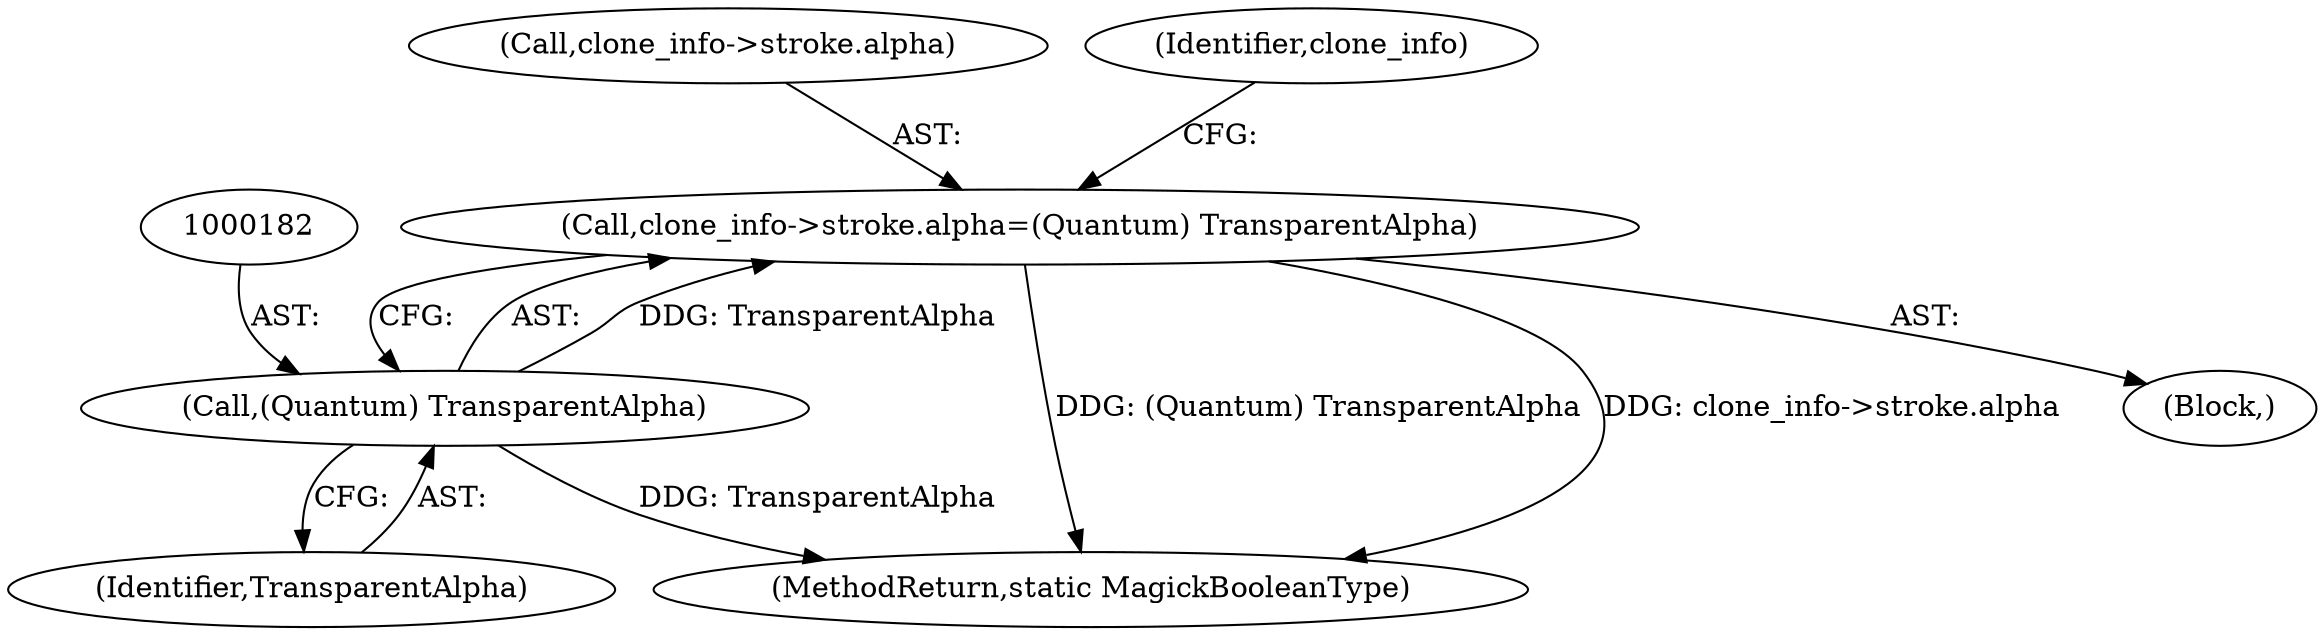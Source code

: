 digraph "0_ImageMagick_726812fa2fa7ce16bcf58f6e115f65427a1c0950_3@pointer" {
"1000175" [label="(Call,clone_info->stroke.alpha=(Quantum) TransparentAlpha)"];
"1000181" [label="(Call,(Quantum) TransparentAlpha)"];
"1000183" [label="(Identifier,TransparentAlpha)"];
"1000176" [label="(Call,clone_info->stroke.alpha)"];
"1000175" [label="(Call,clone_info->stroke.alpha=(Quantum) TransparentAlpha)"];
"1000316" [label="(MethodReturn,static MagickBooleanType)"];
"1000106" [label="(Block,)"];
"1000186" [label="(Identifier,clone_info)"];
"1000181" [label="(Call,(Quantum) TransparentAlpha)"];
"1000175" -> "1000106"  [label="AST: "];
"1000175" -> "1000181"  [label="CFG: "];
"1000176" -> "1000175"  [label="AST: "];
"1000181" -> "1000175"  [label="AST: "];
"1000186" -> "1000175"  [label="CFG: "];
"1000175" -> "1000316"  [label="DDG: (Quantum) TransparentAlpha"];
"1000175" -> "1000316"  [label="DDG: clone_info->stroke.alpha"];
"1000181" -> "1000175"  [label="DDG: TransparentAlpha"];
"1000181" -> "1000183"  [label="CFG: "];
"1000182" -> "1000181"  [label="AST: "];
"1000183" -> "1000181"  [label="AST: "];
"1000181" -> "1000316"  [label="DDG: TransparentAlpha"];
}
